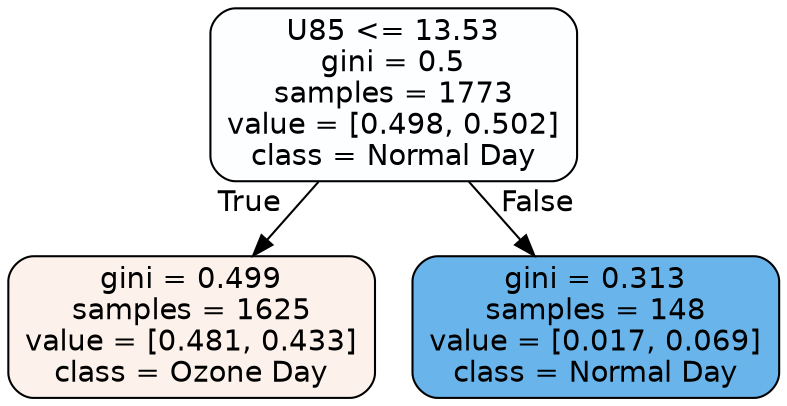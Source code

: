 digraph Tree {
node [shape=box, style="filled, rounded", color="black", fontname=helvetica] ;
edge [fontname=helvetica] ;
0 [label="U85 <= 13.53\ngini = 0.5\nsamples = 1773\nvalue = [0.498, 0.502]\nclass = Normal Day", fillcolor="#fdfeff"] ;
1 [label="gini = 0.499\nsamples = 1625\nvalue = [0.481, 0.433]\nclass = Ozone Day", fillcolor="#fcf2eb"] ;
0 -> 1 [labeldistance=2.5, labelangle=45, headlabel="True"] ;
2 [label="gini = 0.313\nsamples = 148\nvalue = [0.017, 0.069]\nclass = Normal Day", fillcolor="#69b5eb"] ;
0 -> 2 [labeldistance=2.5, labelangle=-45, headlabel="False"] ;
}